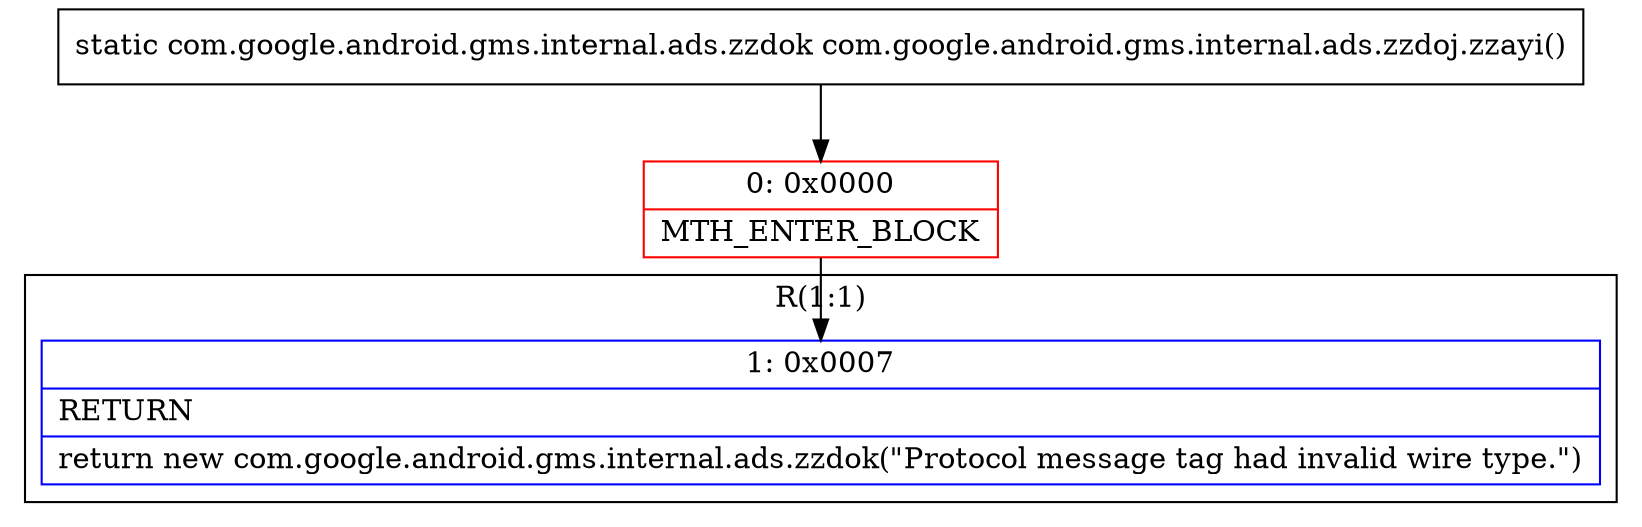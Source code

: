 digraph "CFG forcom.google.android.gms.internal.ads.zzdoj.zzayi()Lcom\/google\/android\/gms\/internal\/ads\/zzdok;" {
subgraph cluster_Region_888189819 {
label = "R(1:1)";
node [shape=record,color=blue];
Node_1 [shape=record,label="{1\:\ 0x0007|RETURN\l|return new com.google.android.gms.internal.ads.zzdok(\"Protocol message tag had invalid wire type.\")\l}"];
}
Node_0 [shape=record,color=red,label="{0\:\ 0x0000|MTH_ENTER_BLOCK\l}"];
MethodNode[shape=record,label="{static com.google.android.gms.internal.ads.zzdok com.google.android.gms.internal.ads.zzdoj.zzayi() }"];
MethodNode -> Node_0;
Node_0 -> Node_1;
}


